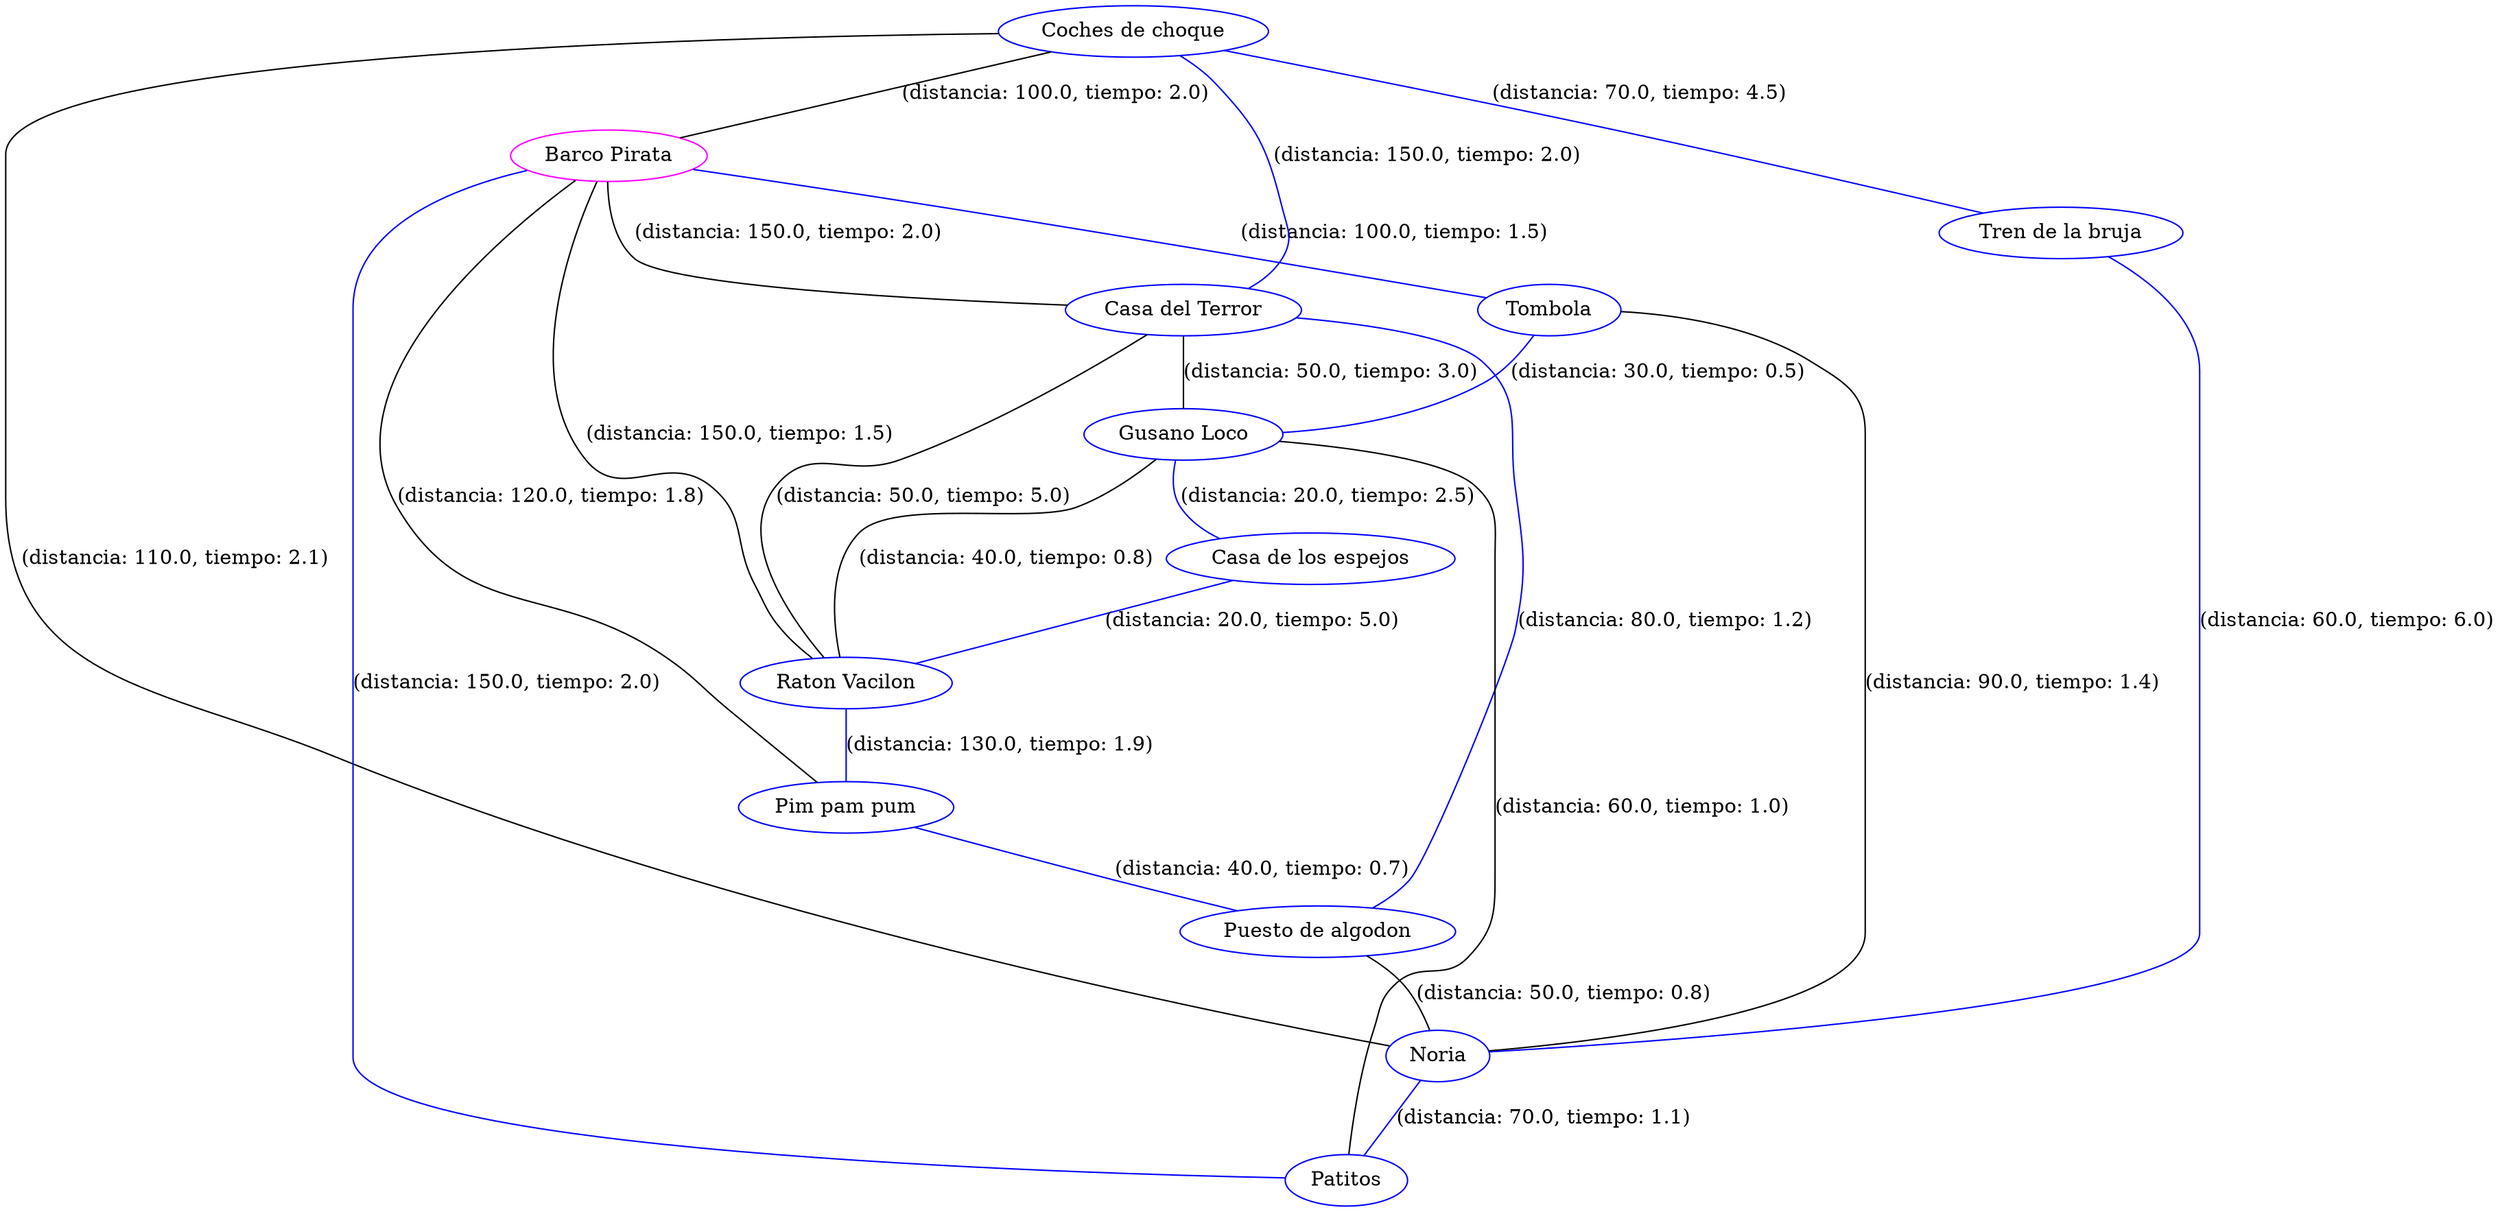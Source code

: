 strict graph G {
  1 [ color="magenta" label="Barco Pirata" ];
  2 [ color="blue" label="Casa del Terror" ];
  3 [ color="blue" label="Tombola" ];
  4 [ color="blue" label="Gusano Loco" ];
  5 [ color="blue" label="Raton Vacilon" ];
  6 [ color="blue" label="Coches de choque" ];
  7 [ color="blue" label="Pim pam pum" ];
  8 [ color="blue" label="Puesto de algodon" ];
  9 [ color="blue" label="Noria" ];
  10 [ color="blue" label="Patitos" ];
  11 [ color="blue" label="Tren de la bruja" ];
  12 [ color="blue" label="Casa de los espejos" ];
  1 -- 2 [ label="(distancia: 150.0, tiempo: 2.0)" ];
  1 -- 3 [ color="blue" label="(distancia: 100.0, tiempo: 1.5)" ];
  1 -- 5 [ label="(distancia: 150.0, tiempo: 1.5)" ];
  2 -- 5 [ label="(distancia: 50.0, tiempo: 5.0)" ];
  3 -- 4 [ color="blue" label="(distancia: 30.0, tiempo: 0.5)" ];
  4 -- 5 [ label="(distancia: 40.0, tiempo: 0.8)" ];
  6 -- 2 [ color="blue" label="(distancia: 150.0, tiempo: 2.0)" ];
  6 -- 1 [ label="(distancia: 100.0, tiempo: 2.0)" ];
  2 -- 4 [ label="(distancia: 50.0, tiempo: 3.0)" ];
  1 -- 7 [ label="(distancia: 120.0, tiempo: 1.8)" ];
  12 -- 5 [ color="blue" label="(distancia: 20.0, tiempo: 5.0)" ];
  2 -- 8 [ color="blue" label="(distancia: 80.0, tiempo: 1.2)" ];
  3 -- 9 [ label="(distancia: 90.0, tiempo: 1.4)" ];
  11 -- 9 [ color="blue" label="(distancia: 60.0, tiempo: 6.0)" ];
  4 -- 10 [ label="(distancia: 60.0, tiempo: 1.0)" ];
  5 -- 7 [ color="blue" label="(distancia: 130.0, tiempo: 1.9)" ];
  6 -- 9 [ label="(distancia: 110.0, tiempo: 2.1)" ];
  7 -- 8 [ color="blue" label="(distancia: 40.0, tiempo: 0.7)" ];
  8 -- 9 [ label="(distancia: 50.0, tiempo: 0.8)" ];
  9 -- 10 [ color="blue" label="(distancia: 70.0, tiempo: 1.1)" ];
  10 -- 1 [ color="blue" label="(distancia: 150.0, tiempo: 2.0)" ];
  6 -- 11 [ color="blue" label="(distancia: 70.0, tiempo: 4.5)" ];
  4 -- 12 [ color="blue" label="(distancia: 20.0, tiempo: 2.5)" ];
}
